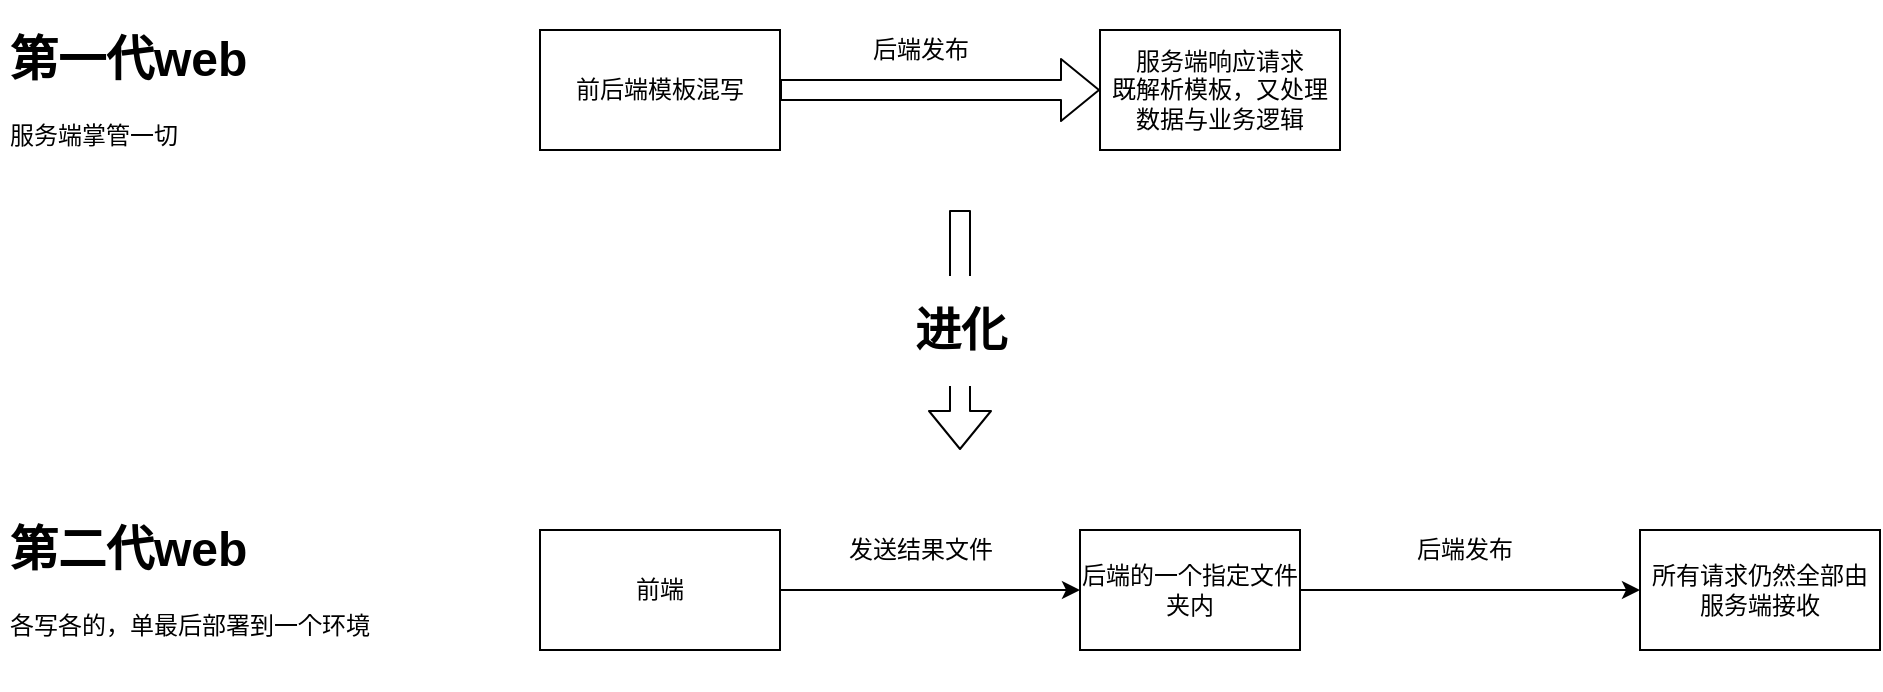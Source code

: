 <mxfile version="14.4.7" type="github"><diagram id="oNoCh472WHkI5cA-Zi-L" name="Page-1"><mxGraphModel dx="980" dy="550" grid="1" gridSize="10" guides="1" tooltips="1" connect="1" arrows="1" fold="1" page="1" pageScale="1" pageWidth="827" pageHeight="1169" math="0" shadow="0"><root><mxCell id="0"/><mxCell id="1" parent="0"/><mxCell id="GLa5csYSYCW1cpfw3nZ--2" value="前后端模板混写" style="rounded=0;whiteSpace=wrap;html=1;" parent="1" vertex="1"><mxGeometry x="320" y="60" width="120" height="60" as="geometry"/></mxCell><mxCell id="GLa5csYSYCW1cpfw3nZ--3" value="服务端响应请求&lt;br&gt;既解析模板，又处理数据与业务逻辑" style="rounded=0;whiteSpace=wrap;html=1;" parent="1" vertex="1"><mxGeometry x="600" y="60" width="120" height="60" as="geometry"/></mxCell><mxCell id="WB2fAAEro395lvzVg5sQ-3" value="" style="shape=flexArrow;endArrow=classic;html=1;entryX=0;entryY=0.5;entryDx=0;entryDy=0;exitX=1;exitY=0.5;exitDx=0;exitDy=0;" edge="1" parent="1" source="GLa5csYSYCW1cpfw3nZ--2" target="GLa5csYSYCW1cpfw3nZ--3"><mxGeometry width="50" height="50" relative="1" as="geometry"><mxPoint x="490" y="130" as="sourcePoint"/><mxPoint x="550" y="100" as="targetPoint"/></mxGeometry></mxCell><mxCell id="WB2fAAEro395lvzVg5sQ-4" value="&lt;h2&gt;&lt;font style=&quot;font-size: 23px&quot;&gt;进化&lt;/font&gt;&lt;/h2&gt;" style="shape=flexArrow;endArrow=classic;html=1;" edge="1" parent="1"><mxGeometry width="50" height="50" relative="1" as="geometry"><mxPoint x="530" y="150" as="sourcePoint"/><mxPoint x="530" y="270" as="targetPoint"/></mxGeometry></mxCell><mxCell id="WB2fAAEro395lvzVg5sQ-5" value="后端发布" style="text;html=1;align=center;verticalAlign=middle;resizable=0;points=[];autosize=1;" vertex="1" parent="1"><mxGeometry x="480" y="60" width="60" height="20" as="geometry"/></mxCell><mxCell id="WB2fAAEro395lvzVg5sQ-22" style="edgeStyle=orthogonalEdgeStyle;rounded=0;orthogonalLoop=1;jettySize=auto;html=1;" edge="1" parent="1" source="WB2fAAEro395lvzVg5sQ-8" target="WB2fAAEro395lvzVg5sQ-16"><mxGeometry relative="1" as="geometry"/></mxCell><mxCell id="WB2fAAEro395lvzVg5sQ-8" value="前端" style="rounded=0;whiteSpace=wrap;html=1;" vertex="1" parent="1"><mxGeometry x="320" y="310" width="120" height="60" as="geometry"/></mxCell><mxCell id="WB2fAAEro395lvzVg5sQ-9" value="所有请求仍然全部由服务端接收" style="rounded=0;whiteSpace=wrap;html=1;" vertex="1" parent="1"><mxGeometry x="870" y="310" width="120" height="60" as="geometry"/></mxCell><mxCell id="WB2fAAEro395lvzVg5sQ-11" value="发送结果文件" style="text;html=1;align=center;verticalAlign=middle;resizable=0;points=[];autosize=1;" vertex="1" parent="1"><mxGeometry x="465" y="310" width="90" height="20" as="geometry"/></mxCell><mxCell id="WB2fAAEro395lvzVg5sQ-13" value="&lt;h1&gt;第一代web&lt;/h1&gt;&lt;div&gt;服务端掌管一切&lt;/div&gt;" style="text;html=1;strokeColor=none;fillColor=none;spacing=5;spacingTop=-20;whiteSpace=wrap;overflow=hidden;rounded=0;" vertex="1" parent="1"><mxGeometry x="50" y="55" width="140" height="70" as="geometry"/></mxCell><mxCell id="WB2fAAEro395lvzVg5sQ-14" value="&lt;h1&gt;第二代web&lt;/h1&gt;&lt;div&gt;各写各的，单最后部署到&lt;span&gt;一个环境&lt;/span&gt;&lt;/div&gt;" style="text;html=1;strokeColor=none;fillColor=none;spacing=5;spacingTop=-20;whiteSpace=wrap;overflow=hidden;rounded=0;" vertex="1" parent="1"><mxGeometry x="50" y="300" width="190" height="90" as="geometry"/></mxCell><mxCell id="WB2fAAEro395lvzVg5sQ-21" style="edgeStyle=orthogonalEdgeStyle;rounded=0;orthogonalLoop=1;jettySize=auto;html=1;" edge="1" parent="1" source="WB2fAAEro395lvzVg5sQ-16" target="WB2fAAEro395lvzVg5sQ-9"><mxGeometry relative="1" as="geometry"/></mxCell><mxCell id="WB2fAAEro395lvzVg5sQ-16" value="&lt;span&gt;后端的一个指定文件夹内&lt;/span&gt;" style="rounded=0;whiteSpace=wrap;html=1;" vertex="1" parent="1"><mxGeometry x="590" y="310" width="110" height="60" as="geometry"/></mxCell><mxCell id="WB2fAAEro395lvzVg5sQ-23" value="后端发布" style="text;html=1;align=center;verticalAlign=middle;resizable=0;points=[];autosize=1;" vertex="1" parent="1"><mxGeometry x="752" y="310" width="60" height="20" as="geometry"/></mxCell></root></mxGraphModel></diagram></mxfile>
